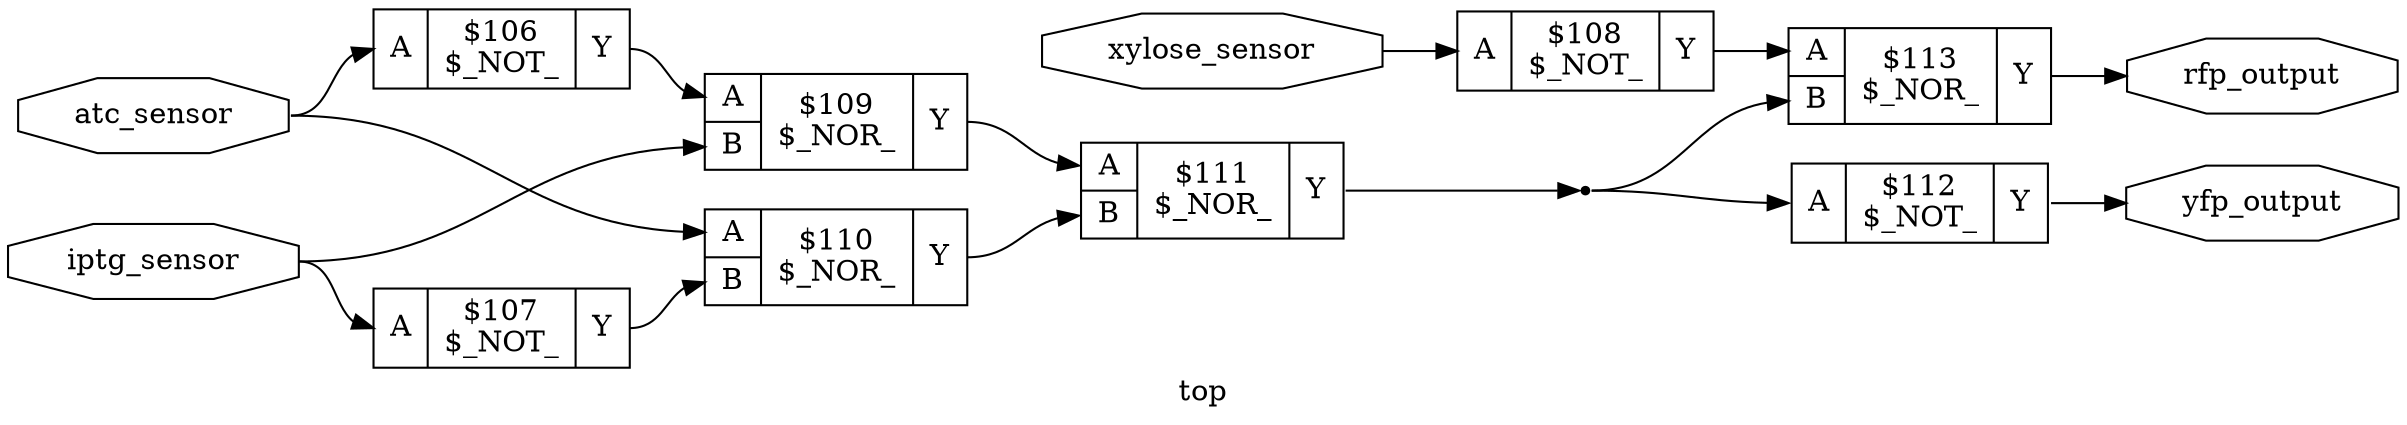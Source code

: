digraph "top" {
label="top";
rankdir="LR";
remincross=true;
n7 [ shape=octagon, label="atc_sensor", color="black", fontcolor="black" ];
n8 [ shape=octagon, label="iptg_sensor", color="black", fontcolor="black" ];
n9 [ shape=octagon, label="rfp_output", color="black", fontcolor="black" ];
n10 [ shape=octagon, label="xylose_sensor", color="black", fontcolor="black" ];
n11 [ shape=octagon, label="yfp_output", color="black", fontcolor="black" ];
c14 [ shape=record, label="{{<p12> A}|$106\n$_NOT_|{<p13> Y}}",  ];
c15 [ shape=record, label="{{<p12> A}|$107\n$_NOT_|{<p13> Y}}",  ];
c16 [ shape=record, label="{{<p12> A}|$108\n$_NOT_|{<p13> Y}}",  ];
c18 [ shape=record, label="{{<p12> A|<p17> B}|$109\n$_NOR_|{<p13> Y}}",  ];
c19 [ shape=record, label="{{<p12> A|<p17> B}|$110\n$_NOR_|{<p13> Y}}",  ];
c20 [ shape=record, label="{{<p12> A|<p17> B}|$111\n$_NOR_|{<p13> Y}}",  ];
c21 [ shape=record, label="{{<p12> A}|$112\n$_NOT_|{<p13> Y}}",  ];
c22 [ shape=record, label="{{<p12> A|<p17> B}|$113\n$_NOR_|{<p13> Y}}",  ];
c19:p13:e -> c20:p17:w [color="black", fontcolor="black", label=""];
n10:e -> c16:p12:w [color="black", fontcolor="black", label=""];
c21:p13:e -> n11:w [color="black", fontcolor="black", label=""];
n2 [ shape=point ];
c20:p13:e -> n2:w [color="black", fontcolor="black", label=""];
n2:e -> c21:p12:w [color="black", fontcolor="black", label=""];
n2:e -> c22:p17:w [color="black", fontcolor="black", label=""];
c14:p13:e -> c18:p12:w [color="black", fontcolor="black", label=""];
c15:p13:e -> c19:p17:w [color="black", fontcolor="black", label=""];
c16:p13:e -> c22:p12:w [color="black", fontcolor="black", label=""];
c18:p13:e -> c20:p12:w [color="black", fontcolor="black", label=""];
n7:e -> c14:p12:w [color="black", fontcolor="black", label=""];
n7:e -> c19:p12:w [color="black", fontcolor="black", label=""];
n8:e -> c15:p12:w [color="black", fontcolor="black", label=""];
n8:e -> c18:p17:w [color="black", fontcolor="black", label=""];
c22:p13:e -> n9:w [color="black", fontcolor="black", label=""];
}
